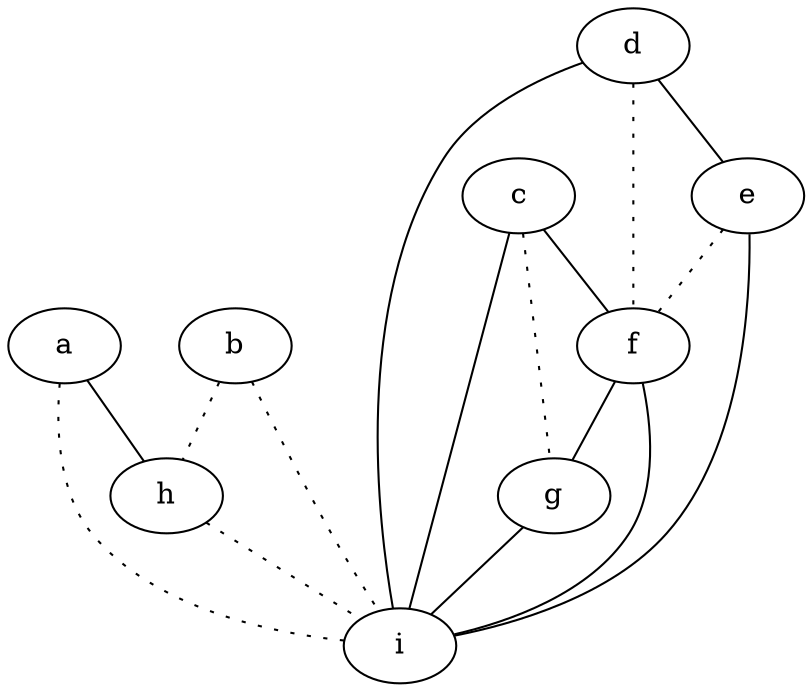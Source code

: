 graph {
a -- h;
a -- i [style=dotted];
b -- h [style=dotted];
b -- i [style=dotted];
c -- f;
c -- g [style=dotted];
c -- i;
d -- e;
d -- f [style=dotted];
d -- i;
e -- f [style=dotted];
e -- i;
f -- g;
f -- i;
g -- i;
h -- i [style=dotted];
}
